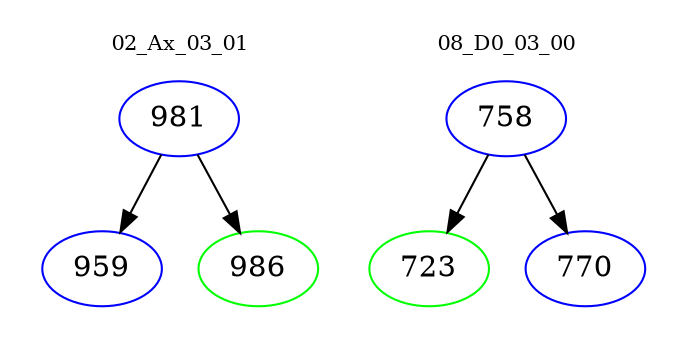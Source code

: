 digraph{
subgraph cluster_0 {
color = white
label = "02_Ax_03_01";
fontsize=10;
T0_981 [label="981", color="blue"]
T0_981 -> T0_959 [color="black"]
T0_959 [label="959", color="blue"]
T0_981 -> T0_986 [color="black"]
T0_986 [label="986", color="green"]
}
subgraph cluster_1 {
color = white
label = "08_D0_03_00";
fontsize=10;
T1_758 [label="758", color="blue"]
T1_758 -> T1_723 [color="black"]
T1_723 [label="723", color="green"]
T1_758 -> T1_770 [color="black"]
T1_770 [label="770", color="blue"]
}
}

